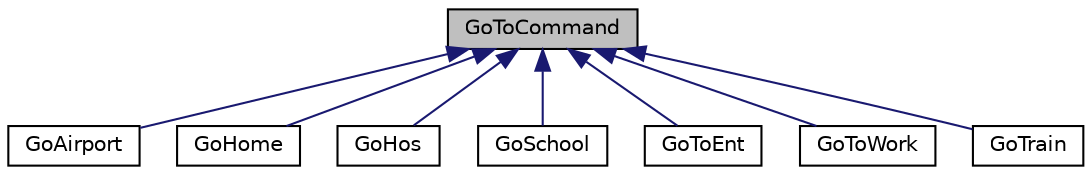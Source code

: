 digraph "GoToCommand"
{
 // LATEX_PDF_SIZE
  edge [fontname="Helvetica",fontsize="10",labelfontname="Helvetica",labelfontsize="10"];
  node [fontname="Helvetica",fontsize="10",shape=record];
  Node1 [label="GoToCommand",height=0.2,width=0.4,color="black", fillcolor="grey75", style="filled", fontcolor="black",tooltip="Command class for handling a citizen's movement to a specified destination using a transport strategy..."];
  Node1 -> Node2 [dir="back",color="midnightblue",fontsize="10",style="solid"];
  Node2 [label="GoAirport",height=0.2,width=0.4,color="black", fillcolor="white", style="filled",URL="$classGoAirport.html",tooltip="A concrete command class that allows a citizen to travel from their current position to an airport."];
  Node1 -> Node3 [dir="back",color="midnightblue",fontsize="10",style="solid"];
  Node3 [label="GoHome",height=0.2,width=0.4,color="black", fillcolor="white", style="filled",URL="$classGoHome.html",tooltip="This class is a concrete command that allows a citizen to travel from the current position to home."];
  Node1 -> Node4 [dir="back",color="midnightblue",fontsize="10",style="solid"];
  Node4 [label="GoHos",height=0.2,width=0.4,color="black", fillcolor="white", style="filled",URL="$classGoHos.html",tooltip="A class representing the action of a citizen going to a hospital within the road network."];
  Node1 -> Node5 [dir="back",color="midnightblue",fontsize="10",style="solid"];
  Node5 [label="GoSchool",height=0.2,width=0.4,color="black", fillcolor="white", style="filled",URL="$classGoSchool.html",tooltip="A class representing the action of a citizen going to school within the road network."];
  Node1 -> Node6 [dir="back",color="midnightblue",fontsize="10",style="solid"];
  Node6 [label="GoToEnt",height=0.2,width=0.4,color="black", fillcolor="white", style="filled",URL="$classGoToEnt.html",tooltip="This class is a concrete command that allows a citizen to travel from the current position to a rando..."];
  Node1 -> Node7 [dir="back",color="midnightblue",fontsize="10",style="solid"];
  Node7 [label="GoToWork",height=0.2,width=0.4,color="black", fillcolor="white", style="filled",URL="$classGoToWork.html",tooltip="A concrete command class that allows a citizen to travel from their current position to their work de..."];
  Node1 -> Node8 [dir="back",color="midnightblue",fontsize="10",style="solid"];
  Node8 [label="GoTrain",height=0.2,width=0.4,color="black", fillcolor="white", style="filled",URL="$classGoTrain.html",tooltip="A concrete command class that allows a citizen to travel from their current position to a train stati..."];
}
